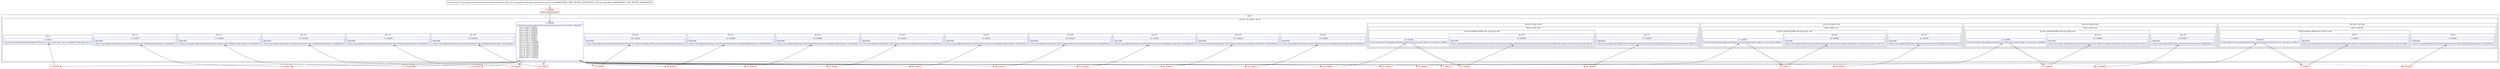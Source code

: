 digraph "CFG forcom.google.android.gms.internal.measurement.zzeo.zzb(Lcom\/google\/android\/gms\/internal\/measurement\/zzig;Ljava\/lang\/Object;)I" {
subgraph cluster_Region_733593946 {
label = "R(1:1)";
node [shape=record,color=blue];
subgraph cluster_SwitchRegion_660136222 {
label = "Switch: 18, default: R(1:3)";
node [shape=record,color=blue];
Node_1 [shape=record,label="{1\:\ 0x0008|switch(com.google.android.gms.internal.measurement.zzer.zzaee[r1.ordinal()]) \{\l    case 1: goto L_0x00ee;\l    case 2: goto L_0x00e3;\l    case 3: goto L_0x00d8;\l    case 4: goto L_0x00cd;\l    case 5: goto L_0x00c2;\l    case 6: goto L_0x00b7;\l    case 7: goto L_0x00ac;\l    case 8: goto L_0x00a1;\l    case 9: goto L_0x009a;\l    case 10: goto L_0x0088;\l    case 11: goto L_0x0076;\l    case 12: goto L_0x0064;\l    case 13: goto L_0x0059;\l    case 14: goto L_0x004e;\l    case 15: goto L_0x0043;\l    case 16: goto L_0x0038;\l    case 17: goto L_0x002d;\l    case 18: goto L_0x0013;\l    default: goto L_0x000b;\l\}\l}"];
subgraph cluster_Region_1160861581 {
label = "R(1:55)";
node [shape=record,color=blue];
Node_55 [shape=record,label="{55\:\ 0x00f8|RETURN\l|return com.google.android.gms.internal.measurement.zzee.zze(((java.lang.Double) r2).doubleValue())\l}"];
}
subgraph cluster_Region_1008393060 {
label = "R(1:53)";
node [shape=record,color=blue];
Node_53 [shape=record,label="{53\:\ 0x00ed|RETURN\l|return com.google.android.gms.internal.measurement.zzee.zzb(((java.lang.Float) r2).floatValue())\l}"];
}
subgraph cluster_Region_1498185388 {
label = "R(1:51)";
node [shape=record,color=blue];
Node_51 [shape=record,label="{51\:\ 0x00e2|RETURN\l|return com.google.android.gms.internal.measurement.zzee.zzbq(((java.lang.Long) r2).longValue())\l}"];
}
subgraph cluster_Region_964437130 {
label = "R(1:49)";
node [shape=record,color=blue];
Node_49 [shape=record,label="{49\:\ 0x00d7|RETURN\l|return com.google.android.gms.internal.measurement.zzee.zzbr(((java.lang.Long) r2).longValue())\l}"];
}
subgraph cluster_Region_1983807767 {
label = "R(1:47)";
node [shape=record,color=blue];
Node_47 [shape=record,label="{47\:\ 0x00cc|RETURN\l|return com.google.android.gms.internal.measurement.zzee.zzbj(((java.lang.Integer) r2).intValue())\l}"];
}
subgraph cluster_Region_471184719 {
label = "R(1:45)";
node [shape=record,color=blue];
Node_45 [shape=record,label="{45\:\ 0x00c1|RETURN\l|return com.google.android.gms.internal.measurement.zzee.zzbt(((java.lang.Long) r2).longValue())\l}"];
}
subgraph cluster_Region_638976383 {
label = "R(1:43)";
node [shape=record,color=blue];
Node_43 [shape=record,label="{43\:\ 0x00b6|RETURN\l|return com.google.android.gms.internal.measurement.zzee.zzbm(((java.lang.Integer) r2).intValue())\l}"];
}
subgraph cluster_Region_2115381571 {
label = "R(1:41)";
node [shape=record,color=blue];
Node_41 [shape=record,label="{41\:\ 0x00ab|RETURN\l|return com.google.android.gms.internal.measurement.zzee.zzr(((java.lang.Boolean) r2).booleanValue())\l}"];
}
subgraph cluster_Region_2091002287 {
label = "R(1:39)";
node [shape=record,color=blue];
Node_39 [shape=record,label="{39\:\ 0x00a0|RETURN\l|return com.google.android.gms.internal.measurement.zzee.zzd((com.google.android.gms.internal.measurement.zzgi) r2)\l}"];
}
subgraph cluster_Region_1294746809 {
label = "R(1:(2:(1:35)|(1:37)))";
node [shape=record,color=blue];
subgraph cluster_Region_1537718682 {
label = "R(2:(1:35)|(1:37))";
node [shape=record,color=blue];
subgraph cluster_IfRegion_339009436 {
label = "IF [B:33:0x008a] THEN: R(1:35) ELSE: null";
node [shape=record,color=blue];
Node_33 [shape=record,label="{33\:\ 0x008a|if ((r2 instanceof com.google.android.gms.internal.measurement.zzfj) == true) goto L_0x008c\l}"];
subgraph cluster_Region_2033611748 {
label = "R(1:35)";
node [shape=record,color=blue];
Node_35 [shape=record,label="{35\:\ 0x0092|RETURN\l|return com.google.android.gms.internal.measurement.zzee.zza((com.google.android.gms.internal.measurement.zzfn) (com.google.android.gms.internal.measurement.zzfj) r2)\l}"];
}
}
subgraph cluster_Region_1452341751 {
label = "R(1:37)";
node [shape=record,color=blue];
Node_37 [shape=record,label="{37\:\ 0x0099|RETURN\l|return com.google.android.gms.internal.measurement.zzee.zzc((com.google.android.gms.internal.measurement.zzgi) r2)\l}"];
}
}
}
subgraph cluster_Region_815653334 {
label = "R(1:(2:(1:29)|(1:31)))";
node [shape=record,color=blue];
subgraph cluster_Region_40304742 {
label = "R(2:(1:29)|(1:31))";
node [shape=record,color=blue];
subgraph cluster_IfRegion_1208281757 {
label = "IF [B:27:0x0078] THEN: R(1:29) ELSE: null";
node [shape=record,color=blue];
Node_27 [shape=record,label="{27\:\ 0x0078|if ((r2 instanceof com.google.android.gms.internal.measurement.zzdp) == true) goto L_0x007a\l}"];
subgraph cluster_Region_420150571 {
label = "R(1:29)";
node [shape=record,color=blue];
Node_29 [shape=record,label="{29\:\ 0x0080|RETURN\l|return com.google.android.gms.internal.measurement.zzee.zzb((com.google.android.gms.internal.measurement.zzdp) r2)\l}"];
}
}
subgraph cluster_Region_1187396749 {
label = "R(1:31)";
node [shape=record,color=blue];
Node_31 [shape=record,label="{31\:\ 0x0087|RETURN\l|return com.google.android.gms.internal.measurement.zzee.zzds((java.lang.String) r2)\l}"];
}
}
}
subgraph cluster_Region_2081972227 {
label = "R(1:(2:(1:23)|(1:25)))";
node [shape=record,color=blue];
subgraph cluster_Region_321334559 {
label = "R(2:(1:23)|(1:25))";
node [shape=record,color=blue];
subgraph cluster_IfRegion_1569356277 {
label = "IF [B:21:0x0066] THEN: R(1:23) ELSE: null";
node [shape=record,color=blue];
Node_21 [shape=record,label="{21\:\ 0x0066|if ((r2 instanceof com.google.android.gms.internal.measurement.zzdp) == true) goto L_0x0068\l}"];
subgraph cluster_Region_719262877 {
label = "R(1:23)";
node [shape=record,color=blue];
Node_23 [shape=record,label="{23\:\ 0x006e|RETURN\l|return com.google.android.gms.internal.measurement.zzee.zzb((com.google.android.gms.internal.measurement.zzdp) r2)\l}"];
}
}
subgraph cluster_Region_368599485 {
label = "R(1:25)";
node [shape=record,color=blue];
Node_25 [shape=record,label="{25\:\ 0x0075|RETURN\l|return com.google.android.gms.internal.measurement.zzee.zzg((byte[]) r2)\l}"];
}
}
}
subgraph cluster_Region_1058925000 {
label = "R(1:19)";
node [shape=record,color=blue];
Node_19 [shape=record,label="{19\:\ 0x0063|RETURN\l|return com.google.android.gms.internal.measurement.zzee.zzbk(((java.lang.Integer) r2).intValue())\l}"];
}
subgraph cluster_Region_836139535 {
label = "R(1:17)";
node [shape=record,color=blue];
Node_17 [shape=record,label="{17\:\ 0x0058|RETURN\l|return com.google.android.gms.internal.measurement.zzee.zzbn(((java.lang.Integer) r2).intValue())\l}"];
}
subgraph cluster_Region_1677716308 {
label = "R(1:15)";
node [shape=record,color=blue];
Node_15 [shape=record,label="{15\:\ 0x004d|RETURN\l|return com.google.android.gms.internal.measurement.zzee.zzbu(((java.lang.Long) r2).longValue())\l}"];
}
subgraph cluster_Region_895257375 {
label = "R(1:13)";
node [shape=record,color=blue];
Node_13 [shape=record,label="{13\:\ 0x0042|RETURN\l|return com.google.android.gms.internal.measurement.zzee.zzbl(((java.lang.Integer) r2).intValue())\l}"];
}
subgraph cluster_Region_1709139925 {
label = "R(1:11)";
node [shape=record,color=blue];
Node_11 [shape=record,label="{11\:\ 0x0037|RETURN\l|return com.google.android.gms.internal.measurement.zzee.zzbs(((java.lang.Long) r2).longValue())\l}"];
}
subgraph cluster_Region_1742434147 {
label = "R(1:(2:(1:7)|(1:9)))";
node [shape=record,color=blue];
subgraph cluster_Region_2070056327 {
label = "R(2:(1:7)|(1:9))";
node [shape=record,color=blue];
subgraph cluster_IfRegion_708310407 {
label = "IF [B:5:0x0015] THEN: R(1:7) ELSE: null";
node [shape=record,color=blue];
Node_5 [shape=record,label="{5\:\ 0x0015|if ((r2 instanceof com.google.android.gms.internal.measurement.zzfc) == true) goto L_0x0017\l}"];
subgraph cluster_Region_877190875 {
label = "R(1:7)";
node [shape=record,color=blue];
Node_7 [shape=record,label="{7\:\ 0x0021|RETURN\l|return com.google.android.gms.internal.measurement.zzee.zzbo(((com.google.android.gms.internal.measurement.zzfc) r2).zzlg())\l}"];
}
}
subgraph cluster_Region_139730758 {
label = "R(1:9)";
node [shape=record,color=blue];
Node_9 [shape=record,label="{9\:\ 0x002c|RETURN\l|return com.google.android.gms.internal.measurement.zzee.zzbo(((java.lang.Integer) r2).intValue())\l}"];
}
}
}
subgraph cluster_Region_1731569022 {
label = "R(1:3)";
node [shape=record,color=blue];
Node_3 [shape=record,label="{3\:\ 0x0012|throw new java.lang.RuntimeException(\"There is no way to get here, but the compiler thinks otherwise.\")\l}"];
}
}
}
Node_0 [shape=record,color=red,label="{0\:\ 0x0000|MTH_ENTER_BLOCK\l}"];
Node_2 [shape=record,color=red,label="{2\:\ 0x000b}"];
Node_4 [shape=record,color=red,label="{4\:\ 0x0013}"];
Node_6 [shape=record,color=red,label="{6\:\ 0x0017}"];
Node_8 [shape=record,color=red,label="{8\:\ 0x0022}"];
Node_10 [shape=record,color=red,label="{10\:\ 0x002d}"];
Node_12 [shape=record,color=red,label="{12\:\ 0x0038}"];
Node_14 [shape=record,color=red,label="{14\:\ 0x0043}"];
Node_16 [shape=record,color=red,label="{16\:\ 0x004e}"];
Node_18 [shape=record,color=red,label="{18\:\ 0x0059}"];
Node_20 [shape=record,color=red,label="{20\:\ 0x0064}"];
Node_22 [shape=record,color=red,label="{22\:\ 0x0068}"];
Node_24 [shape=record,color=red,label="{24\:\ 0x006f}"];
Node_26 [shape=record,color=red,label="{26\:\ 0x0076}"];
Node_28 [shape=record,color=red,label="{28\:\ 0x007a}"];
Node_30 [shape=record,color=red,label="{30\:\ 0x0081}"];
Node_32 [shape=record,color=red,label="{32\:\ 0x0088}"];
Node_34 [shape=record,color=red,label="{34\:\ 0x008c}"];
Node_36 [shape=record,color=red,label="{36\:\ 0x0093}"];
Node_38 [shape=record,color=red,label="{38\:\ 0x009a}"];
Node_40 [shape=record,color=red,label="{40\:\ 0x00a1}"];
Node_42 [shape=record,color=red,label="{42\:\ 0x00ac}"];
Node_44 [shape=record,color=red,label="{44\:\ 0x00b7}"];
Node_46 [shape=record,color=red,label="{46\:\ 0x00c2}"];
Node_48 [shape=record,color=red,label="{48\:\ 0x00cd}"];
Node_50 [shape=record,color=red,label="{50\:\ 0x00d8}"];
Node_52 [shape=record,color=red,label="{52\:\ 0x00e3}"];
Node_54 [shape=record,color=red,label="{54\:\ 0x00ee}"];
MethodNode[shape=record,label="{private static int com.google.android.gms.internal.measurement.zzeo.zzb((r1v0 com.google.android.gms.internal.measurement.zzig A[IMMUTABLE_TYPE, METHOD_ARGUMENT]), (r2v0 java.lang.Object A[IMMUTABLE_TYPE, METHOD_ARGUMENT])) }"];
MethodNode -> Node_0;
Node_1 -> Node_2;
Node_1 -> Node_4;
Node_1 -> Node_10;
Node_1 -> Node_12;
Node_1 -> Node_14;
Node_1 -> Node_16;
Node_1 -> Node_18;
Node_1 -> Node_20;
Node_1 -> Node_26;
Node_1 -> Node_32;
Node_1 -> Node_38;
Node_1 -> Node_40;
Node_1 -> Node_42;
Node_1 -> Node_44;
Node_1 -> Node_46;
Node_1 -> Node_48;
Node_1 -> Node_50;
Node_1 -> Node_52;
Node_1 -> Node_54;
Node_33 -> Node_34;
Node_33 -> Node_36[style=dashed];
Node_27 -> Node_28;
Node_27 -> Node_30[style=dashed];
Node_21 -> Node_22;
Node_21 -> Node_24[style=dashed];
Node_5 -> Node_6;
Node_5 -> Node_8[style=dashed];
Node_0 -> Node_1;
Node_2 -> Node_3;
Node_4 -> Node_5;
Node_6 -> Node_7;
Node_8 -> Node_9;
Node_10 -> Node_11;
Node_12 -> Node_13;
Node_14 -> Node_15;
Node_16 -> Node_17;
Node_18 -> Node_19;
Node_20 -> Node_21;
Node_22 -> Node_23;
Node_24 -> Node_25;
Node_26 -> Node_27;
Node_28 -> Node_29;
Node_30 -> Node_31;
Node_32 -> Node_33;
Node_34 -> Node_35;
Node_36 -> Node_37;
Node_38 -> Node_39;
Node_40 -> Node_41;
Node_42 -> Node_43;
Node_44 -> Node_45;
Node_46 -> Node_47;
Node_48 -> Node_49;
Node_50 -> Node_51;
Node_52 -> Node_53;
Node_54 -> Node_55;
}

